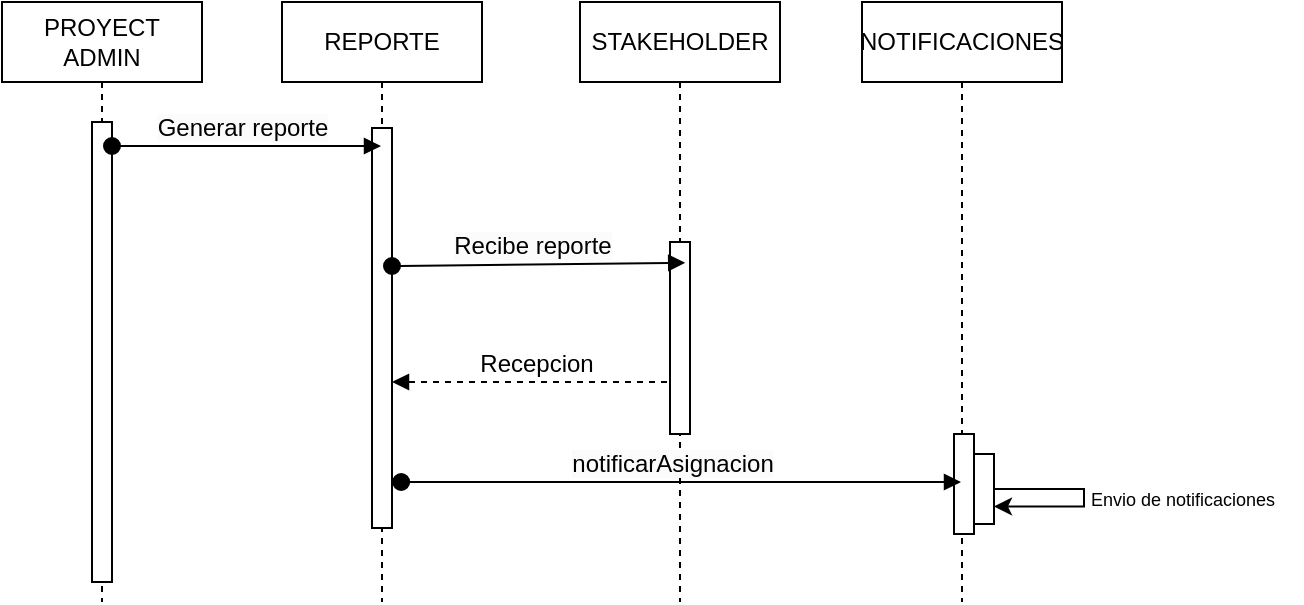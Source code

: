<mxfile version="24.7.8" pages="2">
  <diagram id="fhdcG5IZyTClkj3z82EK" name="DIAGRAMA DE SECUENCIA">
    <mxGraphModel dx="3629" dy="1160" grid="0" gridSize="10" guides="1" tooltips="1" connect="1" arrows="1" fold="1" page="0" pageScale="1" pageWidth="827" pageHeight="1169" math="0" shadow="0">
      <root>
        <mxCell id="0" />
        <mxCell id="1" parent="0" />
        <mxCell id="9vS5g6jimfcad7qFYvkA-1" value="REPORTE" style="shape=umlLifeline;perimeter=lifelinePerimeter;whiteSpace=wrap;html=1;container=1;dropTarget=0;collapsible=0;recursiveResize=0;outlineConnect=0;portConstraint=eastwest;newEdgeStyle={&quot;edgeStyle&quot;:&quot;elbowEdgeStyle&quot;,&quot;elbow&quot;:&quot;vertical&quot;,&quot;curved&quot;:0,&quot;rounded&quot;:0};" parent="1" vertex="1">
          <mxGeometry x="-1466" y="171" width="100" height="300" as="geometry" />
        </mxCell>
        <mxCell id="9vS5g6jimfcad7qFYvkA-35" value="PROYECT ADMIN" style="shape=umlLifeline;perimeter=lifelinePerimeter;whiteSpace=wrap;html=1;container=1;dropTarget=0;collapsible=0;recursiveResize=0;outlineConnect=0;portConstraint=eastwest;newEdgeStyle={&quot;edgeStyle&quot;:&quot;elbowEdgeStyle&quot;,&quot;elbow&quot;:&quot;vertical&quot;,&quot;curved&quot;:0,&quot;rounded&quot;:0};" parent="1" vertex="1">
          <mxGeometry x="-1606" y="171" width="100" height="300" as="geometry" />
        </mxCell>
        <mxCell id="9vS5g6jimfcad7qFYvkA-36" value="" style="rounded=0;dashed=0;" parent="1" vertex="1">
          <mxGeometry x="-1561" y="231" width="10" height="230" as="geometry" />
        </mxCell>
        <mxCell id="9vS5g6jimfcad7qFYvkA-40" value="" style="rounded=0;dashed=0;" parent="1" vertex="1">
          <mxGeometry x="-1421" y="234" width="10" height="200" as="geometry" />
        </mxCell>
        <mxCell id="9vS5g6jimfcad7qFYvkA-39" value="&lt;div style=&quot;text-align: left;&quot;&gt;&lt;span style=&quot;font-size: 12px; background-color: rgb(251, 251, 251);&quot;&gt;Generar reporte&lt;/span&gt;&lt;/div&gt;" style="html=1;verticalAlign=bottom;startArrow=oval;startFill=1;endArrow=block;startSize=8;curved=0;rounded=0;" parent="1" target="9vS5g6jimfcad7qFYvkA-1" edge="1">
          <mxGeometry x="-0.036" width="60" relative="1" as="geometry">
            <mxPoint x="-1551" y="243" as="sourcePoint" />
            <mxPoint x="-1436" y="243" as="targetPoint" />
            <mxPoint as="offset" />
            <Array as="points" />
          </mxGeometry>
        </mxCell>
        <mxCell id="9vS5g6jimfcad7qFYvkA-41" value="&lt;span style=&quot;text-wrap: nowrap;&quot;&gt;NOTIFICACIONES&lt;/span&gt;" style="shape=umlLifeline;perimeter=lifelinePerimeter;whiteSpace=wrap;html=1;container=1;dropTarget=0;collapsible=0;recursiveResize=0;outlineConnect=0;portConstraint=eastwest;newEdgeStyle={&quot;edgeStyle&quot;:&quot;elbowEdgeStyle&quot;,&quot;elbow&quot;:&quot;vertical&quot;,&quot;curved&quot;:0,&quot;rounded&quot;:0};" parent="1" vertex="1">
          <mxGeometry x="-1176" y="171" width="100" height="300" as="geometry" />
        </mxCell>
        <mxCell id="9vS5g6jimfcad7qFYvkA-42" value="" style="rounded=0;dashed=0;" parent="1" vertex="1">
          <mxGeometry x="-1130" y="387" width="10" height="50" as="geometry" />
        </mxCell>
        <mxCell id="9vS5g6jimfcad7qFYvkA-43" value="" style="rounded=0;dashed=0;" parent="1" vertex="1">
          <mxGeometry x="-1120" y="397" width="10" height="35" as="geometry" />
        </mxCell>
        <mxCell id="9vS5g6jimfcad7qFYvkA-44" style="edgeStyle=orthogonalEdgeStyle;rounded=0;orthogonalLoop=1;jettySize=auto;html=1;entryX=1;entryY=0.75;entryDx=0;entryDy=0;" parent="1" source="9vS5g6jimfcad7qFYvkA-43" target="9vS5g6jimfcad7qFYvkA-43" edge="1">
          <mxGeometry relative="1" as="geometry">
            <Array as="points">
              <mxPoint x="-1065" y="414" />
              <mxPoint x="-1065" y="423" />
            </Array>
          </mxGeometry>
        </mxCell>
        <mxCell id="9vS5g6jimfcad7qFYvkA-45" value="&lt;span style=&quot;color: rgba(0, 0, 0, 0); font-family: monospace; font-size: 0px; text-align: start; background-color: rgb(251, 251, 251);&quot;&gt;%3CmxGraphModel%3E%3Croot%3E%3CmxCell%20id%3D%220%22%2F%3E%3CmxCell%20id%3D%221%22%20parent%3D%220%22%2F%3E%3CmxCell%20id%3D%222%22%20value%3D%22enviarNotificacion%22%20style%3D%22text%3Bhtml%3D1%3Balign%3Dcenter%3BverticalAlign%3Dmiddle%3Bresizable%3D0%3Bpoints%3D%5B%5D%3Bautosize%3D1%3BstrokeColor%3Dnone%3BfillColor%3Dnone%3B%22%20vertex%3D%221%22%20parent%3D%221%22%3E%3CmxGeometry%20x%3D%22890%22%20y%3D%22710%22%20width%3D%22120%22%20height%3D%2230%22%20as%3D%22geometry%22%2F%3E%3C%2FmxCell%3E%3C%2Froot%3E%3C%2FmxGraphModel%3E&lt;/span&gt;" style="edgeLabel;html=1;align=center;verticalAlign=middle;resizable=0;points=[];" parent="9vS5g6jimfcad7qFYvkA-44" vertex="1" connectable="0">
          <mxGeometry x="-0.007" y="-1" relative="1" as="geometry">
            <mxPoint x="21" as="offset" />
          </mxGeometry>
        </mxCell>
        <mxCell id="9vS5g6jimfcad7qFYvkA-46" value="&lt;div style=&quot;text-align: start;&quot;&gt;&lt;font face=&quot;monospace&quot; color=&quot;rgba(0, 0, 0, 0)&quot;&gt;&lt;span style=&quot;font-size: 0px; background-color: rgb(251, 251, 251);&quot;&gt;e&lt;/span&gt;&lt;/font&gt;&lt;/div&gt;" style="edgeLabel;html=1;align=center;verticalAlign=middle;resizable=0;points=[];" parent="9vS5g6jimfcad7qFYvkA-44" vertex="1" connectable="0">
          <mxGeometry x="-0.034" y="-1" relative="1" as="geometry">
            <mxPoint as="offset" />
          </mxGeometry>
        </mxCell>
        <mxCell id="9vS5g6jimfcad7qFYvkA-47" value="&lt;font style=&quot;font-size: 9px;&quot;&gt;Envio de notificaciones&lt;/font&gt;" style="text;html=1;align=center;verticalAlign=middle;resizable=0;points=[];autosize=1;strokeColor=none;fillColor=none;" parent="1" vertex="1">
          <mxGeometry x="-1076" y="404" width="120" height="30" as="geometry" />
        </mxCell>
        <mxCell id="9vS5g6jimfcad7qFYvkA-54" value="STAKEHOLDER" style="shape=umlLifeline;perimeter=lifelinePerimeter;whiteSpace=wrap;html=1;container=1;dropTarget=0;collapsible=0;recursiveResize=0;outlineConnect=0;portConstraint=eastwest;newEdgeStyle={&quot;edgeStyle&quot;:&quot;elbowEdgeStyle&quot;,&quot;elbow&quot;:&quot;vertical&quot;,&quot;curved&quot;:0,&quot;rounded&quot;:0};" parent="1" vertex="1">
          <mxGeometry x="-1317" y="171" width="100" height="300" as="geometry" />
        </mxCell>
        <mxCell id="9vS5g6jimfcad7qFYvkA-57" value="&lt;div style=&quot;text-align: left;&quot;&gt;&lt;span style=&quot;font-size: 12px;&quot;&gt;Recepcion&lt;/span&gt;&lt;br&gt;&lt;/div&gt;" style="html=1;verticalAlign=bottom;endArrow=block;curved=0;rounded=0;dashed=1;" parent="1" source="9vS5g6jimfcad7qFYvkA-54" edge="1">
          <mxGeometry x="0.002" relative="1" as="geometry">
            <mxPoint x="-1312" y="361" as="sourcePoint" />
            <mxPoint x="-1411" y="361" as="targetPoint" />
            <mxPoint as="offset" />
          </mxGeometry>
        </mxCell>
        <mxCell id="9vS5g6jimfcad7qFYvkA-55" value="" style="rounded=0;dashed=0;" parent="1" vertex="1">
          <mxGeometry x="-1272" y="291" width="10" height="96" as="geometry" />
        </mxCell>
        <mxCell id="9vS5g6jimfcad7qFYvkA-56" value="&lt;div style=&quot;text-align: left;&quot;&gt;&lt;span style=&quot;font-size: 12px; background-color: rgb(251, 251, 251);&quot;&gt;Recibe reporte&lt;/span&gt;&lt;/div&gt;" style="html=1;verticalAlign=bottom;startArrow=oval;startFill=1;endArrow=block;startSize=8;curved=0;rounded=0;entryX=0.76;entryY=0.108;entryDx=0;entryDy=0;entryPerimeter=0;" parent="1" target="9vS5g6jimfcad7qFYvkA-55" edge="1">
          <mxGeometry x="-0.036" width="60" relative="1" as="geometry">
            <mxPoint x="-1411" y="303" as="sourcePoint" />
            <mxPoint x="-1276" y="303" as="targetPoint" />
            <mxPoint as="offset" />
            <Array as="points" />
          </mxGeometry>
        </mxCell>
        <mxCell id="W1MTfGtmVv7gc5mt9Ltq-1" value="&lt;div style=&quot;text-align: left;&quot;&gt;&lt;span style=&quot;font-size: 12px; background-color: rgb(251, 251, 251);&quot;&gt;notificarAsignacion&lt;/span&gt;&lt;br&gt;&lt;/div&gt;" style="html=1;verticalAlign=bottom;startArrow=oval;startFill=1;endArrow=block;startSize=8;curved=0;rounded=0;exitX=1.459;exitY=0.885;exitDx=0;exitDy=0;exitPerimeter=0;" edge="1" parent="1" source="9vS5g6jimfcad7qFYvkA-40" target="9vS5g6jimfcad7qFYvkA-41">
          <mxGeometry x="-0.035" width="60" relative="1" as="geometry">
            <mxPoint x="-1489" y="411.41" as="sourcePoint" />
            <mxPoint x="-1315.765" y="411.41" as="targetPoint" />
            <mxPoint as="offset" />
          </mxGeometry>
        </mxCell>
      </root>
    </mxGraphModel>
  </diagram>
  <diagram id="NMWSIY97-p-URcxWwJ0Z" name="DIAGRAMA DE ACTVIDADES">
    <mxGraphModel dx="5687" dy="5080" grid="0" gridSize="10" guides="1" tooltips="1" connect="1" arrows="1" fold="1" page="0" pageScale="1" pageWidth="827" pageHeight="1169" math="0" shadow="0">
      <root>
        <mxCell id="0" />
        <mxCell id="1" parent="0" />
        <mxCell id="xB_TFtDht3u8J4cwP4Hv-1" value="&lt;font style=&quot;font-size: 24px;&quot;&gt;SSAP&lt;/font&gt;" style="swimlane;horizontal=0;whiteSpace=wrap;html=1;" parent="1" vertex="1">
          <mxGeometry x="-409" y="-717" width="1795" height="571" as="geometry" />
        </mxCell>
        <mxCell id="xB_TFtDht3u8J4cwP4Hv-2" value="Genera el reporte" style="rounded=1;whiteSpace=wrap;html=1;" parent="xB_TFtDht3u8J4cwP4Hv-1" vertex="1">
          <mxGeometry x="397" y="246" width="120" height="60" as="geometry" />
        </mxCell>
        <mxCell id="xB_TFtDht3u8J4cwP4Hv-3" style="edgeStyle=orthogonalEdgeStyle;rounded=0;orthogonalLoop=1;jettySize=auto;html=1;entryX=0;entryY=0.5;entryDx=0;entryDy=0;" parent="xB_TFtDht3u8J4cwP4Hv-1" source="xB_TFtDht3u8J4cwP4Hv-7" target="xB_TFtDht3u8J4cwP4Hv-2" edge="1">
          <mxGeometry relative="1" as="geometry" />
        </mxCell>
        <mxCell id="xB_TFtDht3u8J4cwP4Hv-4" value="SI" style="edgeLabel;html=1;align=center;verticalAlign=middle;resizable=0;points=[];" parent="xB_TFtDht3u8J4cwP4Hv-3" vertex="1" connectable="0">
          <mxGeometry x="-0.325" y="-2" relative="1" as="geometry">
            <mxPoint x="1" as="offset" />
          </mxGeometry>
        </mxCell>
        <mxCell id="xB_TFtDht3u8J4cwP4Hv-5" style="edgeStyle=orthogonalEdgeStyle;rounded=0;orthogonalLoop=1;jettySize=auto;html=1;entryX=0;entryY=0.5;entryDx=0;entryDy=0;" parent="xB_TFtDht3u8J4cwP4Hv-1" source="xB_TFtDht3u8J4cwP4Hv-7" target="xB_TFtDht3u8J4cwP4Hv-9" edge="1">
          <mxGeometry relative="1" as="geometry">
            <Array as="points">
              <mxPoint x="325" y="347" />
              <mxPoint x="325" y="347" />
            </Array>
          </mxGeometry>
        </mxCell>
        <mxCell id="xB_TFtDht3u8J4cwP4Hv-6" value="NO" style="edgeLabel;html=1;align=center;verticalAlign=middle;resizable=0;points=[];" parent="xB_TFtDht3u8J4cwP4Hv-5" vertex="1" connectable="0">
          <mxGeometry x="-0.198" y="-2" relative="1" as="geometry">
            <mxPoint as="offset" />
          </mxGeometry>
        </mxCell>
        <mxCell id="xB_TFtDht3u8J4cwP4Hv-7" value="Tiene permiso&lt;br&gt;&amp;nbsp;para generar reporte" style="rhombus;whiteSpace=wrap;html=1;" parent="xB_TFtDht3u8J4cwP4Hv-1" vertex="1">
          <mxGeometry x="122" y="198" width="158" height="156" as="geometry" />
        </mxCell>
        <mxCell id="xB_TFtDht3u8J4cwP4Hv-8" style="edgeStyle=orthogonalEdgeStyle;rounded=0;orthogonalLoop=1;jettySize=auto;html=1;" parent="xB_TFtDht3u8J4cwP4Hv-1" source="xB_TFtDht3u8J4cwP4Hv-9" edge="1">
          <mxGeometry relative="1" as="geometry">
            <mxPoint x="1549" y="-159" as="targetPoint" />
            <Array as="points">
              <mxPoint x="613" y="-162" />
            </Array>
          </mxGeometry>
        </mxCell>
        <mxCell id="xB_TFtDht3u8J4cwP4Hv-9" value="Mensaje de acceso denegado" style="rounded=1;whiteSpace=wrap;html=1;" parent="xB_TFtDht3u8J4cwP4Hv-1" vertex="1">
          <mxGeometry x="553" y="317" width="120" height="60" as="geometry" />
        </mxCell>
        <mxCell id="xB_TFtDht3u8J4cwP4Hv-10" value="&lt;font style=&quot;font-size: 24px;&quot;&gt;Administrador&lt;/font&gt;" style="swimlane;horizontal=0;whiteSpace=wrap;html=1;" parent="1" vertex="1">
          <mxGeometry x="-409" y="-1288" width="1795" height="571" as="geometry" />
        </mxCell>
        <mxCell id="xB_TFtDht3u8J4cwP4Hv-11" style="edgeStyle=orthogonalEdgeStyle;rounded=0;orthogonalLoop=1;jettySize=auto;html=1;" parent="xB_TFtDht3u8J4cwP4Hv-10" source="xB_TFtDht3u8J4cwP4Hv-12" target="xB_TFtDht3u8J4cwP4Hv-14" edge="1">
          <mxGeometry relative="1" as="geometry" />
        </mxCell>
        <mxCell id="xB_TFtDht3u8J4cwP4Hv-12" value="" style="ellipse;whiteSpace=wrap;html=1;aspect=fixed;" parent="xB_TFtDht3u8J4cwP4Hv-10" vertex="1">
          <mxGeometry x="79" y="68" width="80" height="80" as="geometry" />
        </mxCell>
        <mxCell id="xB_TFtDht3u8J4cwP4Hv-13" style="edgeStyle=orthogonalEdgeStyle;rounded=0;orthogonalLoop=1;jettySize=auto;html=1;entryX=0;entryY=0.5;entryDx=0;entryDy=0;" parent="xB_TFtDht3u8J4cwP4Hv-10" source="xB_TFtDht3u8J4cwP4Hv-14" target="xB_TFtDht3u8J4cwP4Hv-16" edge="1">
          <mxGeometry relative="1" as="geometry" />
        </mxCell>
        <mxCell id="xB_TFtDht3u8J4cwP4Hv-14" value="Iniciar sesión" style="rounded=1;whiteSpace=wrap;html=1;" parent="xB_TFtDht3u8J4cwP4Hv-10" vertex="1">
          <mxGeometry x="210" y="78" width="120" height="60" as="geometry" />
        </mxCell>
        <mxCell id="xB_TFtDht3u8J4cwP4Hv-15" style="edgeStyle=orthogonalEdgeStyle;rounded=0;orthogonalLoop=1;jettySize=auto;html=1;entryX=0;entryY=0.5;entryDx=0;entryDy=0;" parent="xB_TFtDht3u8J4cwP4Hv-10" source="xB_TFtDht3u8J4cwP4Hv-16" target="xB_TFtDht3u8J4cwP4Hv-18" edge="1">
          <mxGeometry relative="1" as="geometry" />
        </mxCell>
        <mxCell id="xB_TFtDht3u8J4cwP4Hv-16" value="Accede a interfas de exportación" style="rounded=1;whiteSpace=wrap;html=1;" parent="xB_TFtDht3u8J4cwP4Hv-10" vertex="1">
          <mxGeometry x="381" y="78" width="120" height="60" as="geometry" />
        </mxCell>
        <mxCell id="xB_TFtDht3u8J4cwP4Hv-17" style="edgeStyle=orthogonalEdgeStyle;rounded=0;orthogonalLoop=1;jettySize=auto;html=1;entryX=0;entryY=0.5;entryDx=0;entryDy=0;" parent="xB_TFtDht3u8J4cwP4Hv-10" source="xB_TFtDht3u8J4cwP4Hv-18" target="xB_TFtDht3u8J4cwP4Hv-19" edge="1">
          <mxGeometry relative="1" as="geometry" />
        </mxCell>
        <mxCell id="xB_TFtDht3u8J4cwP4Hv-18" value="Selecciona la opción de generación de reporte" style="rounded=1;whiteSpace=wrap;html=1;" parent="xB_TFtDht3u8J4cwP4Hv-10" vertex="1">
          <mxGeometry x="576" y="78" width="120" height="60" as="geometry" />
        </mxCell>
        <mxCell id="xB_TFtDht3u8J4cwP4Hv-19" value="Elige el ripo de reporte" style="rounded=1;whiteSpace=wrap;html=1;" parent="xB_TFtDht3u8J4cwP4Hv-10" vertex="1">
          <mxGeometry x="761" y="78" width="120" height="60" as="geometry" />
        </mxCell>
        <mxCell id="xB_TFtDht3u8J4cwP4Hv-20" style="edgeStyle=orthogonalEdgeStyle;rounded=0;orthogonalLoop=1;jettySize=auto;html=1;" parent="xB_TFtDht3u8J4cwP4Hv-10" source="xB_TFtDht3u8J4cwP4Hv-21" target="xB_TFtDht3u8J4cwP4Hv-23" edge="1">
          <mxGeometry relative="1" as="geometry" />
        </mxCell>
        <mxCell id="xB_TFtDht3u8J4cwP4Hv-21" value="Define periodo de exportación&lt;span style=&quot;color: rgba(0, 0, 0, 0); font-family: monospace; font-size: 0px; text-align: start; text-wrap: nowrap;&quot;&gt;%3CmxGraphModel%3E%3Croot%3E%3CmxCell%20id%3D%220%22%2F%3E%3CmxCell%20id%3D%221%22%20parent%3D%220%22%2F%3E%3CmxCell%20id%3D%222%22%20value%3D%22Selecciona%20la%20opci%C3%B3n%20de%20generaci%C3%B3n%20de%20reporte%22%20style%3D%22rounded%3D1%3BwhiteSpace%3Dwrap%3Bhtml%3D1%3B%22%20vertex%3D%221%22%20parent%3D%221%22%3E%3CmxGeometry%20x%3D%22478%22%20y%3D%22-1228%22%20width%3D%22120%22%20height%3D%2260%22%20as%3D%22geometry%22%2F%3E%3C%2FmxCell%3E%3C%2Froot%3E%3C%2FmxGraphModel%3E&lt;/span&gt;" style="rounded=1;whiteSpace=wrap;html=1;" parent="xB_TFtDht3u8J4cwP4Hv-10" vertex="1">
          <mxGeometry x="1064" y="78" width="120" height="60" as="geometry" />
        </mxCell>
        <mxCell id="xB_TFtDht3u8J4cwP4Hv-22" style="edgeStyle=orthogonalEdgeStyle;rounded=0;orthogonalLoop=1;jettySize=auto;html=1;" parent="xB_TFtDht3u8J4cwP4Hv-10" source="xB_TFtDht3u8J4cwP4Hv-23" edge="1">
          <mxGeometry relative="1" as="geometry">
            <mxPoint x="1549" y="373" as="targetPoint" />
            <Array as="points">
              <mxPoint x="1443" y="108" />
              <mxPoint x="1443" y="373" />
            </Array>
          </mxGeometry>
        </mxCell>
        <mxCell id="xB_TFtDht3u8J4cwP4Hv-23" value="Define periodo de exportación&lt;span style=&quot;color: rgba(0, 0, 0, 0); font-family: monospace; font-size: 0px; text-align: start; text-wrap: nowrap;&quot;&gt;%3CmxGraphModel%3E%3Croot%3E%3CmxCell%20id%3D%220%22%2F%3E%3CmxCell%20id%3D%221%22%20parent%3D%220%22%2F%3E%3CmxCell%20id%3D%222%22%20value%3D%22Selecciona%20la%20opci%C3%B3n%20de%20generaci%C3%B3n%20de%20reporte%22%20style%3D%22rounded%3D1%3BwhiteSpace%3Dwrap%3Bhtml%3D1%3B%22%20vertex%3D%221%22%20parent%3D%221%22%3E%3CmxGeometry%20x%3D%22478%22%20y%3D%22-1228%22%20width%3D%22120%22%20height%3D%2260%22%20as%3D%22geometry%22%2F%3E%3C%2FmxCell%3E%3C%2Froot%3E%3C%2FmxGraphModel%3E&lt;/span&gt;" style="rounded=1;whiteSpace=wrap;html=1;" parent="xB_TFtDht3u8J4cwP4Hv-10" vertex="1">
          <mxGeometry x="1260" y="78" width="120" height="60" as="geometry" />
        </mxCell>
        <mxCell id="xB_TFtDht3u8J4cwP4Hv-24" value="" style="ellipse;shape=doubleEllipse;whiteSpace=wrap;html=1;aspect=fixed;" parent="xB_TFtDht3u8J4cwP4Hv-10" vertex="1">
          <mxGeometry x="1633" y="349" width="80" height="80" as="geometry" />
        </mxCell>
        <mxCell id="xB_TFtDht3u8J4cwP4Hv-25" value="" style="endArrow=none;html=1;rounded=0;strokeWidth=9;" parent="xB_TFtDht3u8J4cwP4Hv-10" edge="1">
          <mxGeometry width="50" height="50" relative="1" as="geometry">
            <mxPoint x="1554" y="352" as="sourcePoint" />
            <mxPoint x="1554" y="461" as="targetPoint" />
          </mxGeometry>
        </mxCell>
        <mxCell id="xB_TFtDht3u8J4cwP4Hv-26" value="" style="endArrow=classic;html=1;rounded=0;entryX=0;entryY=0.5;entryDx=0;entryDy=0;" parent="xB_TFtDht3u8J4cwP4Hv-10" target="xB_TFtDht3u8J4cwP4Hv-24" edge="1">
          <mxGeometry width="50" height="50" relative="1" as="geometry">
            <mxPoint x="1554" y="389" as="sourcePoint" />
            <mxPoint x="1410" y="376" as="targetPoint" />
          </mxGeometry>
        </mxCell>
        <mxCell id="xB_TFtDht3u8J4cwP4Hv-27" style="edgeStyle=orthogonalEdgeStyle;rounded=0;orthogonalLoop=1;jettySize=auto;html=1;entryX=0.5;entryY=0;entryDx=0;entryDy=0;" parent="1" source="xB_TFtDht3u8J4cwP4Hv-28" target="xB_TFtDht3u8J4cwP4Hv-7" edge="1">
          <mxGeometry relative="1" as="geometry">
            <Array as="points">
              <mxPoint x="558" y="-1122" />
              <mxPoint x="-208" y="-1122" />
            </Array>
          </mxGeometry>
        </mxCell>
        <mxCell id="xB_TFtDht3u8J4cwP4Hv-28" value="Define periodo de exportación&lt;span style=&quot;color: rgba(0, 0, 0, 0); font-family: monospace; font-size: 0px; text-align: start; text-wrap: nowrap;&quot;&gt;%3CmxGraphModel%3E%3Croot%3E%3CmxCell%20id%3D%220%22%2F%3E%3CmxCell%20id%3D%221%22%20parent%3D%220%22%2F%3E%3CmxCell%20id%3D%222%22%20value%3D%22Selecciona%20la%20opci%C3%B3n%20de%20generaci%C3%B3n%20de%20reporte%22%20style%3D%22rounded%3D1%3BwhiteSpace%3Dwrap%3Bhtml%3D1%3B%22%20vertex%3D%221%22%20parent%3D%221%22%3E%3CmxGeometry%20x%3D%22478%22%20y%3D%22-1228%22%20width%3D%22120%22%20height%3D%2260%22%20as%3D%22geometry%22%2F%3E%3C%2FmxCell%3E%3C%2Froot%3E%3C%2FmxGraphModel%3E&lt;/span&gt;" style="rounded=1;whiteSpace=wrap;html=1;" parent="1" vertex="1">
          <mxGeometry x="498" y="-1208" width="120" height="60" as="geometry" />
        </mxCell>
        <mxCell id="xB_TFtDht3u8J4cwP4Hv-29" style="edgeStyle=orthogonalEdgeStyle;rounded=0;orthogonalLoop=1;jettySize=auto;html=1;entryX=0.5;entryY=1;entryDx=0;entryDy=0;" parent="1" source="xB_TFtDht3u8J4cwP4Hv-2" target="xB_TFtDht3u8J4cwP4Hv-21" edge="1">
          <mxGeometry relative="1" as="geometry">
            <Array as="points">
              <mxPoint x="-58" y="-584" />
              <mxPoint x="-58" y="-1062" />
              <mxPoint x="715" y="-1062" />
            </Array>
          </mxGeometry>
        </mxCell>
        <mxCell id="xB_TFtDht3u8J4cwP4Hv-30" value="&lt;font style=&quot;font-size: 24px;&quot;&gt;Sistema&lt;/font&gt;" style="swimlane;horizontal=0;whiteSpace=wrap;html=1;" parent="1" vertex="1">
          <mxGeometry x="-400" y="623" width="1795" height="571" as="geometry" />
        </mxCell>
        <mxCell id="xB_TFtDht3u8J4cwP4Hv-31" style="edgeStyle=orthogonalEdgeStyle;rounded=0;orthogonalLoop=1;jettySize=auto;html=1;entryX=0;entryY=0.5;entryDx=0;entryDy=0;" parent="xB_TFtDht3u8J4cwP4Hv-30" source="xB_TFtDht3u8J4cwP4Hv-33" target="xB_TFtDht3u8J4cwP4Hv-35" edge="1">
          <mxGeometry relative="1" as="geometry">
            <Array as="points">
              <mxPoint x="494" y="238" />
              <mxPoint x="494" y="238" />
            </Array>
          </mxGeometry>
        </mxCell>
        <mxCell id="xB_TFtDht3u8J4cwP4Hv-32" value="NO" style="edgeLabel;html=1;align=center;verticalAlign=middle;resizable=0;points=[];" parent="xB_TFtDht3u8J4cwP4Hv-31" vertex="1" connectable="0">
          <mxGeometry x="-0.198" y="-2" relative="1" as="geometry">
            <mxPoint as="offset" />
          </mxGeometry>
        </mxCell>
        <mxCell id="xB_TFtDht3u8J4cwP4Hv-33" value="Tiene permiso&lt;br&gt;&amp;nbsp;para generar reporte" style="rhombus;whiteSpace=wrap;html=1;" parent="xB_TFtDht3u8J4cwP4Hv-30" vertex="1">
          <mxGeometry x="291" y="89" width="158" height="156" as="geometry" />
        </mxCell>
        <mxCell id="xB_TFtDht3u8J4cwP4Hv-34" style="edgeStyle=orthogonalEdgeStyle;rounded=0;orthogonalLoop=1;jettySize=auto;html=1;" parent="xB_TFtDht3u8J4cwP4Hv-30" source="xB_TFtDht3u8J4cwP4Hv-35" edge="1">
          <mxGeometry relative="1" as="geometry">
            <mxPoint x="1505" y="-251" as="targetPoint" />
            <Array as="points">
              <mxPoint x="1345" y="238" />
              <mxPoint x="1345" y="-251" />
            </Array>
          </mxGeometry>
        </mxCell>
        <mxCell id="xB_TFtDht3u8J4cwP4Hv-35" value="Mensaje de acceso denegado" style="rounded=1;whiteSpace=wrap;html=1;" parent="xB_TFtDht3u8J4cwP4Hv-30" vertex="1">
          <mxGeometry x="722" y="208" width="120" height="60" as="geometry" />
        </mxCell>
        <mxCell id="xB_TFtDht3u8J4cwP4Hv-36" value="&lt;font style=&quot;font-size: 24px;&quot;&gt;Stakeholder&lt;/font&gt;" style="swimlane;horizontal=0;whiteSpace=wrap;html=1;" parent="1" vertex="1">
          <mxGeometry x="-400" y="52" width="1795" height="571" as="geometry" />
        </mxCell>
        <mxCell id="xB_TFtDht3u8J4cwP4Hv-37" style="edgeStyle=orthogonalEdgeStyle;rounded=0;orthogonalLoop=1;jettySize=auto;html=1;" parent="xB_TFtDht3u8J4cwP4Hv-36" source="xB_TFtDht3u8J4cwP4Hv-38" target="xB_TFtDht3u8J4cwP4Hv-40" edge="1">
          <mxGeometry relative="1" as="geometry" />
        </mxCell>
        <mxCell id="xB_TFtDht3u8J4cwP4Hv-38" value="" style="ellipse;whiteSpace=wrap;html=1;aspect=fixed;" parent="xB_TFtDht3u8J4cwP4Hv-36" vertex="1">
          <mxGeometry x="99" y="106" width="80" height="80" as="geometry" />
        </mxCell>
        <mxCell id="xB_TFtDht3u8J4cwP4Hv-39" style="edgeStyle=orthogonalEdgeStyle;rounded=0;orthogonalLoop=1;jettySize=auto;html=1;entryX=0;entryY=0.5;entryDx=0;entryDy=0;" parent="xB_TFtDht3u8J4cwP4Hv-36" source="xB_TFtDht3u8J4cwP4Hv-40" target="xB_TFtDht3u8J4cwP4Hv-41" edge="1">
          <mxGeometry relative="1" as="geometry" />
        </mxCell>
        <mxCell id="xB_TFtDht3u8J4cwP4Hv-40" value="Iniciar sesión" style="rounded=1;whiteSpace=wrap;html=1;" parent="xB_TFtDht3u8J4cwP4Hv-36" vertex="1">
          <mxGeometry x="230" y="116" width="120" height="60" as="geometry" />
        </mxCell>
        <mxCell id="xB_TFtDht3u8J4cwP4Hv-41" value="&lt;span style=&quot;font-size:11.0pt;line-height:107%;&lt;br/&gt;font-family:&amp;quot;Calibri&amp;quot;,sans-serif;mso-ascii-theme-font:minor-latin;mso-fareast-font-family:&lt;br/&gt;Calibri;mso-fareast-theme-font:minor-latin;mso-hansi-theme-font:minor-latin;&lt;br/&gt;mso-bidi-font-family:Arial;mso-bidi-theme-font:minor-bidi;mso-ansi-language:&lt;br/&gt;ES-GT;mso-fareast-language:EN-US;mso-bidi-language:AR-SA&quot;&gt;Acceder a la sección&lt;br/&gt;de reportes del proyecto&lt;/span&gt;" style="rounded=1;whiteSpace=wrap;html=1;" parent="xB_TFtDht3u8J4cwP4Hv-36" vertex="1">
          <mxGeometry x="425" y="116" width="120" height="60" as="geometry" />
        </mxCell>
        <mxCell id="xB_TFtDht3u8J4cwP4Hv-42" value="" style="edgeStyle=orthogonalEdgeStyle;rounded=0;orthogonalLoop=1;jettySize=auto;html=1;" parent="xB_TFtDht3u8J4cwP4Hv-36" source="xB_TFtDht3u8J4cwP4Hv-43" target="xB_TFtDht3u8J4cwP4Hv-45" edge="1">
          <mxGeometry relative="1" as="geometry" />
        </mxCell>
        <mxCell id="xB_TFtDht3u8J4cwP4Hv-43" value="&lt;span style=&quot;font-size: 14.667px;&quot;&gt;Visualiza el reporte&lt;/span&gt;" style="rounded=1;whiteSpace=wrap;html=1;" parent="xB_TFtDht3u8J4cwP4Hv-36" vertex="1">
          <mxGeometry x="632" y="116" width="120" height="60" as="geometry" />
        </mxCell>
        <mxCell id="xB_TFtDht3u8J4cwP4Hv-44" style="edgeStyle=orthogonalEdgeStyle;rounded=0;orthogonalLoop=1;jettySize=auto;html=1;" parent="xB_TFtDht3u8J4cwP4Hv-36" source="xB_TFtDht3u8J4cwP4Hv-45" edge="1">
          <mxGeometry relative="1" as="geometry">
            <mxPoint x="1510" y="291" as="targetPoint" />
            <Array as="points">
              <mxPoint x="1345" y="146" />
              <mxPoint x="1345" y="291" />
            </Array>
          </mxGeometry>
        </mxCell>
        <mxCell id="xB_TFtDht3u8J4cwP4Hv-45" value="&lt;span style=&quot;font-size: 14.667px;&quot;&gt;Descarga el reporte&lt;/span&gt;" style="rounded=1;whiteSpace=wrap;html=1;" parent="xB_TFtDht3u8J4cwP4Hv-36" vertex="1">
          <mxGeometry x="835" y="116" width="120" height="60" as="geometry" />
        </mxCell>
        <mxCell id="xB_TFtDht3u8J4cwP4Hv-46" value="" style="ellipse;shape=doubleEllipse;whiteSpace=wrap;html=1;aspect=fixed;" parent="xB_TFtDht3u8J4cwP4Hv-36" vertex="1">
          <mxGeometry x="1600" y="272" width="80" height="80" as="geometry" />
        </mxCell>
        <mxCell id="xB_TFtDht3u8J4cwP4Hv-47" value="" style="endArrow=none;html=1;rounded=0;strokeWidth=9;" parent="xB_TFtDht3u8J4cwP4Hv-36" edge="1">
          <mxGeometry width="50" height="50" relative="1" as="geometry">
            <mxPoint x="1514" y="254" as="sourcePoint" />
            <mxPoint x="1514" y="363" as="targetPoint" />
          </mxGeometry>
        </mxCell>
        <mxCell id="xB_TFtDht3u8J4cwP4Hv-48" value="" style="endArrow=classic;html=1;rounded=0;entryX=0;entryY=0.5;entryDx=0;entryDy=0;" parent="xB_TFtDht3u8J4cwP4Hv-36" target="xB_TFtDht3u8J4cwP4Hv-46" edge="1">
          <mxGeometry width="50" height="50" relative="1" as="geometry">
            <mxPoint x="1514" y="313" as="sourcePoint" />
            <mxPoint x="1370" y="278" as="targetPoint" />
          </mxGeometry>
        </mxCell>
        <mxCell id="xB_TFtDht3u8J4cwP4Hv-49" style="edgeStyle=orthogonalEdgeStyle;rounded=0;orthogonalLoop=1;jettySize=auto;html=1;entryX=0.5;entryY=1;entryDx=0;entryDy=0;" parent="1" source="xB_TFtDht3u8J4cwP4Hv-33" target="xB_TFtDht3u8J4cwP4Hv-43" edge="1">
          <mxGeometry relative="1" as="geometry">
            <mxPoint x="372" y="353" as="targetPoint" />
          </mxGeometry>
        </mxCell>
        <mxCell id="xB_TFtDht3u8J4cwP4Hv-50" value="SI" style="edgeLabel;html=1;align=center;verticalAlign=middle;resizable=0;points=[];" parent="xB_TFtDht3u8J4cwP4Hv-49" vertex="1" connectable="0">
          <mxGeometry x="-0.325" y="-2" relative="1" as="geometry">
            <mxPoint x="1" as="offset" />
          </mxGeometry>
        </mxCell>
        <mxCell id="xB_TFtDht3u8J4cwP4Hv-51" value="" style="edgeStyle=orthogonalEdgeStyle;rounded=0;orthogonalLoop=1;jettySize=auto;html=1;entryX=0.5;entryY=0;entryDx=0;entryDy=0;" parent="1" source="xB_TFtDht3u8J4cwP4Hv-41" target="xB_TFtDht3u8J4cwP4Hv-33" edge="1">
          <mxGeometry relative="1" as="geometry" />
        </mxCell>
        <mxCell id="wc70yV6YJI5TDV-RJmFz-52" value="&lt;span style=&quot;font-size: 24px;&quot;&gt;REPORTE&lt;/span&gt;" style="swimlane;horizontal=0;whiteSpace=wrap;html=1;startSize=23;" vertex="1" parent="1">
          <mxGeometry x="-371" y="2026" width="2932" height="571" as="geometry" />
        </mxCell>
        <mxCell id="wc70yV6YJI5TDV-RJmFz-95" value="" style="edgeStyle=orthogonalEdgeStyle;rounded=0;orthogonalLoop=1;jettySize=auto;html=1;" edge="1" parent="wc70yV6YJI5TDV-RJmFz-52" source="wc70yV6YJI5TDV-RJmFz-90" target="wc70yV6YJI5TDV-RJmFz-94">
          <mxGeometry relative="1" as="geometry" />
        </mxCell>
        <mxCell id="wc70yV6YJI5TDV-RJmFz-90" value="&lt;span style=&quot;font-size:11.0pt;line-height:107%;&lt;br/&gt;font-family:&amp;quot;Calibri&amp;quot;,sans-serif;mso-ascii-theme-font:minor-latin;mso-fareast-font-family:&lt;br/&gt;Calibri;mso-fareast-theme-font:minor-latin;mso-hansi-theme-font:minor-latin;&lt;br/&gt;mso-bidi-font-family:Arial;mso-bidi-theme-font:minor-bidi;mso-ansi-language:&lt;br/&gt;ES-GT;mso-fareast-language:EN-US;mso-bidi-language:AR-SA&quot;&gt;Generar el reporte&amp;nbsp;&lt;/span&gt;" style="rounded=1;whiteSpace=wrap;html=1;" vertex="1" parent="wc70yV6YJI5TDV-RJmFz-52">
          <mxGeometry x="926" y="212" width="150" height="83" as="geometry" />
        </mxCell>
        <mxCell id="wc70yV6YJI5TDV-RJmFz-94" value="&lt;span style=&quot;font-size: 14.667px;&quot;&gt;Se envia reporte generado a stakeholder&lt;/span&gt;" style="rounded=1;whiteSpace=wrap;html=1;" vertex="1" parent="wc70yV6YJI5TDV-RJmFz-52">
          <mxGeometry x="1182" y="212" width="150" height="83" as="geometry" />
        </mxCell>
        <mxCell id="wc70yV6YJI5TDV-RJmFz-61" value="&lt;font style=&quot;font-size: 24px;&quot;&gt;Administrador&lt;/font&gt;" style="swimlane;horizontal=0;whiteSpace=wrap;html=1;" vertex="1" parent="1">
          <mxGeometry x="-371" y="1455" width="2931" height="571" as="geometry" />
        </mxCell>
        <mxCell id="wc70yV6YJI5TDV-RJmFz-82" value="" style="edgeStyle=orthogonalEdgeStyle;rounded=0;orthogonalLoop=1;jettySize=auto;html=1;" edge="1" parent="wc70yV6YJI5TDV-RJmFz-61" source="wc70yV6YJI5TDV-RJmFz-78" target="wc70yV6YJI5TDV-RJmFz-81">
          <mxGeometry relative="1" as="geometry" />
        </mxCell>
        <mxCell id="wc70yV6YJI5TDV-RJmFz-78" value="" style="ellipse;fillColor=strokeColor;html=1;" vertex="1" parent="wc70yV6YJI5TDV-RJmFz-61">
          <mxGeometry x="93" y="54" width="65" height="65" as="geometry" />
        </mxCell>
        <mxCell id="wc70yV6YJI5TDV-RJmFz-84" value="" style="edgeStyle=orthogonalEdgeStyle;rounded=0;orthogonalLoop=1;jettySize=auto;html=1;" edge="1" parent="wc70yV6YJI5TDV-RJmFz-61" source="wc70yV6YJI5TDV-RJmFz-81" target="wc70yV6YJI5TDV-RJmFz-83">
          <mxGeometry relative="1" as="geometry" />
        </mxCell>
        <mxCell id="wc70yV6YJI5TDV-RJmFz-81" value="Iniciar sesión en el sistema SSAP" style="rounded=1;whiteSpace=wrap;html=1;" vertex="1" parent="wc70yV6YJI5TDV-RJmFz-61">
          <mxGeometry x="261" y="56.5" width="120" height="60" as="geometry" />
        </mxCell>
        <mxCell id="wc70yV6YJI5TDV-RJmFz-86" value="" style="edgeStyle=orthogonalEdgeStyle;rounded=0;orthogonalLoop=1;jettySize=auto;html=1;" edge="1" parent="wc70yV6YJI5TDV-RJmFz-61" source="wc70yV6YJI5TDV-RJmFz-83" target="wc70yV6YJI5TDV-RJmFz-85">
          <mxGeometry relative="1" as="geometry" />
        </mxCell>
        <mxCell id="wc70yV6YJI5TDV-RJmFz-83" value="&lt;span style=&quot;font-size:11.0pt;line-height:107%;&lt;br/&gt;font-family:&amp;quot;Calibri&amp;quot;,sans-serif;mso-ascii-theme-font:minor-latin;mso-fareast-font-family:&lt;br/&gt;Calibri;mso-fareast-theme-font:minor-latin;mso-hansi-theme-font:minor-latin;&lt;br/&gt;mso-bidi-font-family:Arial;mso-bidi-theme-font:minor-bidi;mso-ansi-language:&lt;br/&gt;ES-GT;mso-fareast-language:EN-US;mso-bidi-language:AR-SA&quot;&gt;Acceder a la interfaz&lt;br/&gt;de generar reporte&lt;/span&gt;" style="rounded=1;whiteSpace=wrap;html=1;" vertex="1" parent="wc70yV6YJI5TDV-RJmFz-61">
          <mxGeometry x="467" y="53" width="128" height="67" as="geometry" />
        </mxCell>
        <mxCell id="wc70yV6YJI5TDV-RJmFz-88" value="" style="edgeStyle=orthogonalEdgeStyle;rounded=0;orthogonalLoop=1;jettySize=auto;html=1;" edge="1" parent="wc70yV6YJI5TDV-RJmFz-61" source="wc70yV6YJI5TDV-RJmFz-85" target="wc70yV6YJI5TDV-RJmFz-87">
          <mxGeometry relative="1" as="geometry" />
        </mxCell>
        <mxCell id="wc70yV6YJI5TDV-RJmFz-85" value="&lt;span style=&quot;font-size:11.0pt;line-height:107%;&lt;br/&gt;font-family:&amp;quot;Calibri&amp;quot;,sans-serif;mso-ascii-theme-font:minor-latin;mso-fareast-font-family:&lt;br/&gt;Calibri;mso-fareast-theme-font:minor-latin;mso-hansi-theme-font:minor-latin;&lt;br/&gt;mso-bidi-font-family:Arial;mso-bidi-theme-font:minor-bidi;mso-ansi-language:&lt;br/&gt;ES-GT;mso-fareast-language:EN-US;mso-bidi-language:AR-SA&quot;&gt;Elegir el tipo de&lt;br/&gt;reporte a generar&amp;nbsp;&lt;/span&gt;" style="rounded=1;whiteSpace=wrap;html=1;" vertex="1" parent="wc70yV6YJI5TDV-RJmFz-61">
          <mxGeometry x="698" y="56.5" width="120" height="60" as="geometry" />
        </mxCell>
        <mxCell id="wc70yV6YJI5TDV-RJmFz-87" value="&lt;span style=&quot;font-size:11.0pt;line-height:107%;&lt;br/&gt;font-family:&amp;quot;Calibri&amp;quot;,sans-serif;mso-ascii-theme-font:minor-latin;mso-fareast-font-family:&lt;br/&gt;Calibri;mso-fareast-theme-font:minor-latin;mso-hansi-theme-font:minor-latin;&lt;br/&gt;mso-bidi-font-family:Arial;mso-bidi-theme-font:minor-bidi;mso-ansi-language:&lt;br/&gt;ES-GT;mso-fareast-language:EN-US;mso-bidi-language:AR-SA&quot;&gt;Definir el periodo de&lt;br/&gt;tiempo que cubrirá el reporte&lt;/span&gt;" style="rounded=1;whiteSpace=wrap;html=1;" vertex="1" parent="wc70yV6YJI5TDV-RJmFz-61">
          <mxGeometry x="927" y="45" width="150" height="83" as="geometry" />
        </mxCell>
        <mxCell id="wc70yV6YJI5TDV-RJmFz-89" value="&lt;font style=&quot;font-size: 24px;&quot;&gt;NOTIFICACION&lt;/font&gt;" style="swimlane;horizontal=0;whiteSpace=wrap;html=1;" vertex="1" parent="1">
          <mxGeometry x="-371" y="2598" width="2932" height="571" as="geometry" />
        </mxCell>
        <mxCell id="wc70yV6YJI5TDV-RJmFz-92" value="&lt;span style=&quot;font-size: 14.667px;&quot;&gt;Se Notifica recepcion de reporte&lt;/span&gt;" style="rounded=1;whiteSpace=wrap;html=1;" vertex="1" parent="wc70yV6YJI5TDV-RJmFz-89">
          <mxGeometry x="1197" y="86" width="120" height="60" as="geometry" />
        </mxCell>
        <mxCell id="wc70yV6YJI5TDV-RJmFz-79" value="" style="ellipse;html=1;shape=endState;fillColor=strokeColor;" vertex="1" parent="wc70yV6YJI5TDV-RJmFz-89">
          <mxGeometry x="2602" y="83.5" width="65" height="65" as="geometry" />
        </mxCell>
        <mxCell id="wc70yV6YJI5TDV-RJmFz-99" value="" style="edgeStyle=orthogonalEdgeStyle;rounded=0;orthogonalLoop=1;jettySize=auto;html=1;" edge="1" parent="wc70yV6YJI5TDV-RJmFz-89" source="wc70yV6YJI5TDV-RJmFz-80" target="wc70yV6YJI5TDV-RJmFz-79">
          <mxGeometry relative="1" as="geometry" />
        </mxCell>
        <mxCell id="wc70yV6YJI5TDV-RJmFz-80" value="" style="html=1;points=[];perimeter=orthogonalPerimeter;fillColor=strokeColor;" vertex="1" parent="wc70yV6YJI5TDV-RJmFz-89">
          <mxGeometry x="2534" y="76" width="5" height="80" as="geometry" />
        </mxCell>
        <mxCell id="wc70yV6YJI5TDV-RJmFz-101" style="edgeStyle=orthogonalEdgeStyle;rounded=0;orthogonalLoop=1;jettySize=auto;html=1;entryX=0.343;entryY=0.5;entryDx=0;entryDy=0;entryPerimeter=0;" edge="1" parent="wc70yV6YJI5TDV-RJmFz-89" source="wc70yV6YJI5TDV-RJmFz-92" target="wc70yV6YJI5TDV-RJmFz-80">
          <mxGeometry relative="1" as="geometry" />
        </mxCell>
        <mxCell id="wc70yV6YJI5TDV-RJmFz-91" style="edgeStyle=orthogonalEdgeStyle;rounded=0;orthogonalLoop=1;jettySize=auto;html=1;entryX=0.5;entryY=0;entryDx=0;entryDy=0;" edge="1" parent="1" source="wc70yV6YJI5TDV-RJmFz-87" target="wc70yV6YJI5TDV-RJmFz-90">
          <mxGeometry relative="1" as="geometry" />
        </mxCell>
        <mxCell id="wc70yV6YJI5TDV-RJmFz-96" style="edgeStyle=orthogonalEdgeStyle;rounded=0;orthogonalLoop=1;jettySize=auto;html=1;" edge="1" parent="1" source="wc70yV6YJI5TDV-RJmFz-94" target="wc70yV6YJI5TDV-RJmFz-92">
          <mxGeometry relative="1" as="geometry" />
        </mxCell>
        <mxCell id="wc70yV6YJI5TDV-RJmFz-97" value="&lt;span style=&quot;white-space: pre;&quot;&gt;&#x9;&lt;/span&gt;&lt;font style=&quot;font-size: 24px;&quot;&gt;STAKEHOLDER&lt;/font&gt;" style="swimlane;horizontal=0;whiteSpace=wrap;html=1;" vertex="1" parent="1">
          <mxGeometry x="-371.5" y="3171" width="2932" height="571" as="geometry" />
        </mxCell>
        <mxCell id="wc70yV6YJI5TDV-RJmFz-104" value="" style="edgeStyle=orthogonalEdgeStyle;rounded=0;orthogonalLoop=1;jettySize=auto;html=1;" edge="1" parent="wc70yV6YJI5TDV-RJmFz-97" source="wc70yV6YJI5TDV-RJmFz-98" target="wc70yV6YJI5TDV-RJmFz-102">
          <mxGeometry relative="1" as="geometry" />
        </mxCell>
        <mxCell id="wc70yV6YJI5TDV-RJmFz-98" value="Iniciar sesión en el sistema SSAP" style="rounded=1;whiteSpace=wrap;html=1;" vertex="1" parent="wc70yV6YJI5TDV-RJmFz-97">
          <mxGeometry x="1197" y="86" width="120" height="60" as="geometry" />
        </mxCell>
        <mxCell id="wc70yV6YJI5TDV-RJmFz-106" value="" style="edgeStyle=orthogonalEdgeStyle;rounded=0;orthogonalLoop=1;jettySize=auto;html=1;" edge="1" parent="wc70yV6YJI5TDV-RJmFz-97" source="wc70yV6YJI5TDV-RJmFz-102" target="wc70yV6YJI5TDV-RJmFz-105">
          <mxGeometry relative="1" as="geometry" />
        </mxCell>
        <mxCell id="wc70yV6YJI5TDV-RJmFz-102" value="&lt;span style=&quot;font-size:11.0pt;line-height:107%;&lt;br/&gt;font-family:&amp;quot;Calibri&amp;quot;,sans-serif;mso-ascii-theme-font:minor-latin;mso-fareast-font-family:&lt;br/&gt;Calibri;mso-fareast-theme-font:minor-latin;mso-hansi-theme-font:minor-latin;&lt;br/&gt;mso-bidi-font-family:Arial;mso-bidi-theme-font:minor-bidi;mso-ansi-language:&lt;br/&gt;ES-GT;mso-fareast-language:EN-US;mso-bidi-language:AR-SA&quot;&gt;Acceder a la sección&lt;br/&gt;de reportes del proyecto&lt;/span&gt;" style="rounded=1;whiteSpace=wrap;html=1;" vertex="1" parent="wc70yV6YJI5TDV-RJmFz-97">
          <mxGeometry x="1409.5" y="86" width="120" height="60" as="geometry" />
        </mxCell>
        <mxCell id="wc70yV6YJI5TDV-RJmFz-109" value="" style="edgeStyle=orthogonalEdgeStyle;rounded=0;orthogonalLoop=1;jettySize=auto;html=1;" edge="1" parent="wc70yV6YJI5TDV-RJmFz-97" source="wc70yV6YJI5TDV-RJmFz-105" target="wc70yV6YJI5TDV-RJmFz-108">
          <mxGeometry relative="1" as="geometry" />
        </mxCell>
        <mxCell id="wc70yV6YJI5TDV-RJmFz-105" value="&lt;span style=&quot;font-size:11.0pt;line-height:107%;&lt;br/&gt;font-family:&amp;quot;Calibri&amp;quot;,sans-serif;mso-ascii-theme-font:minor-latin;mso-fareast-font-family:&lt;br/&gt;Calibri;mso-fareast-theme-font:minor-latin;mso-hansi-theme-font:minor-latin;&lt;br/&gt;mso-bidi-font-family:Arial;mso-bidi-theme-font:minor-bidi;mso-ansi-language:&lt;br/&gt;ES-GT;mso-fareast-language:EN-US;mso-bidi-language:AR-SA&quot;&gt;Visualizar el reporte&lt;br/&gt;generado por el Administrador del Proyecto&lt;/span&gt;" style="rounded=1;whiteSpace=wrap;html=1;" vertex="1" parent="wc70yV6YJI5TDV-RJmFz-97">
          <mxGeometry x="1622.5" y="62.5" width="152.5" height="107" as="geometry" />
        </mxCell>
        <mxCell id="wc70yV6YJI5TDV-RJmFz-111" value="" style="edgeStyle=orthogonalEdgeStyle;rounded=0;orthogonalLoop=1;jettySize=auto;html=1;" edge="1" parent="wc70yV6YJI5TDV-RJmFz-97" source="wc70yV6YJI5TDV-RJmFz-108" target="wc70yV6YJI5TDV-RJmFz-110">
          <mxGeometry relative="1" as="geometry" />
        </mxCell>
        <mxCell id="wc70yV6YJI5TDV-RJmFz-108" value="&lt;span style=&quot;font-size:11.0pt;line-height:107%;&lt;br/&gt;font-family:&amp;quot;Calibri&amp;quot;,sans-serif;mso-ascii-theme-font:minor-latin;mso-fareast-font-family:&lt;br/&gt;Calibri;mso-fareast-theme-font:minor-latin;mso-hansi-theme-font:minor-latin;&lt;br/&gt;mso-bidi-font-family:Arial;mso-bidi-theme-font:minor-bidi;mso-ansi-language:&lt;br/&gt;ES-GT;mso-fareast-language:EN-US;mso-bidi-language:AR-SA&quot;&gt;Descargar o imprimir&lt;br/&gt;el reporte&amp;nbsp;&lt;/span&gt;" style="rounded=1;whiteSpace=wrap;html=1;" vertex="1" parent="wc70yV6YJI5TDV-RJmFz-97">
          <mxGeometry x="1865.5" y="86" width="120" height="60" as="geometry" />
        </mxCell>
        <mxCell id="wc70yV6YJI5TDV-RJmFz-115" style="edgeStyle=orthogonalEdgeStyle;rounded=0;orthogonalLoop=1;jettySize=auto;html=1;entryX=0;entryY=0.5;entryDx=0;entryDy=0;" edge="1" parent="wc70yV6YJI5TDV-RJmFz-97" source="wc70yV6YJI5TDV-RJmFz-110" target="wc70yV6YJI5TDV-RJmFz-114">
          <mxGeometry relative="1" as="geometry">
            <Array as="points">
              <mxPoint x="2131" y="270" />
            </Array>
          </mxGeometry>
        </mxCell>
        <mxCell id="wc70yV6YJI5TDV-RJmFz-116" value="SI" style="edgeLabel;html=1;align=center;verticalAlign=middle;resizable=0;points=[];" vertex="1" connectable="0" parent="wc70yV6YJI5TDV-RJmFz-115">
          <mxGeometry x="0.323" y="-1" relative="1" as="geometry">
            <mxPoint as="offset" />
          </mxGeometry>
        </mxCell>
        <mxCell id="wc70yV6YJI5TDV-RJmFz-110" value="¿Hay dudas con el reporte?" style="rhombus;whiteSpace=wrap;html=1;" vertex="1" parent="wc70yV6YJI5TDV-RJmFz-97">
          <mxGeometry x="2068.5" y="54.5" width="124" height="123" as="geometry" />
        </mxCell>
        <mxCell id="wc70yV6YJI5TDV-RJmFz-114" value="&lt;span style=&quot;font-size: 14.667px;&quot;&gt;Se contacta con el administrador&lt;/span&gt;" style="rounded=1;whiteSpace=wrap;html=1;" vertex="1" parent="wc70yV6YJI5TDV-RJmFz-97">
          <mxGeometry x="2364.5" y="240" width="120" height="60" as="geometry" />
        </mxCell>
        <mxCell id="wc70yV6YJI5TDV-RJmFz-103" style="edgeStyle=orthogonalEdgeStyle;rounded=0;orthogonalLoop=1;jettySize=auto;html=1;" edge="1" parent="1" source="wc70yV6YJI5TDV-RJmFz-92" target="wc70yV6YJI5TDV-RJmFz-98">
          <mxGeometry relative="1" as="geometry" />
        </mxCell>
        <mxCell id="wc70yV6YJI5TDV-RJmFz-112" style="edgeStyle=orthogonalEdgeStyle;rounded=0;orthogonalLoop=1;jettySize=auto;html=1;entryX=-0.04;entryY=0.825;entryDx=0;entryDy=0;entryPerimeter=0;" edge="1" parent="1" source="wc70yV6YJI5TDV-RJmFz-110" target="wc70yV6YJI5TDV-RJmFz-80">
          <mxGeometry relative="1" as="geometry" />
        </mxCell>
        <mxCell id="wc70yV6YJI5TDV-RJmFz-113" value="NO" style="edgeLabel;html=1;align=center;verticalAlign=middle;resizable=0;points=[];" vertex="1" connectable="0" parent="wc70yV6YJI5TDV-RJmFz-112">
          <mxGeometry x="-0.733" y="4" relative="1" as="geometry">
            <mxPoint as="offset" />
          </mxGeometry>
        </mxCell>
        <mxCell id="wc70yV6YJI5TDV-RJmFz-117" style="edgeStyle=orthogonalEdgeStyle;rounded=0;orthogonalLoop=1;jettySize=auto;html=1;entryX=-0.171;entryY=0.164;entryDx=0;entryDy=0;entryPerimeter=0;" edge="1" parent="1" source="wc70yV6YJI5TDV-RJmFz-114" target="wc70yV6YJI5TDV-RJmFz-80">
          <mxGeometry relative="1" as="geometry" />
        </mxCell>
      </root>
    </mxGraphModel>
  </diagram>
</mxfile>
